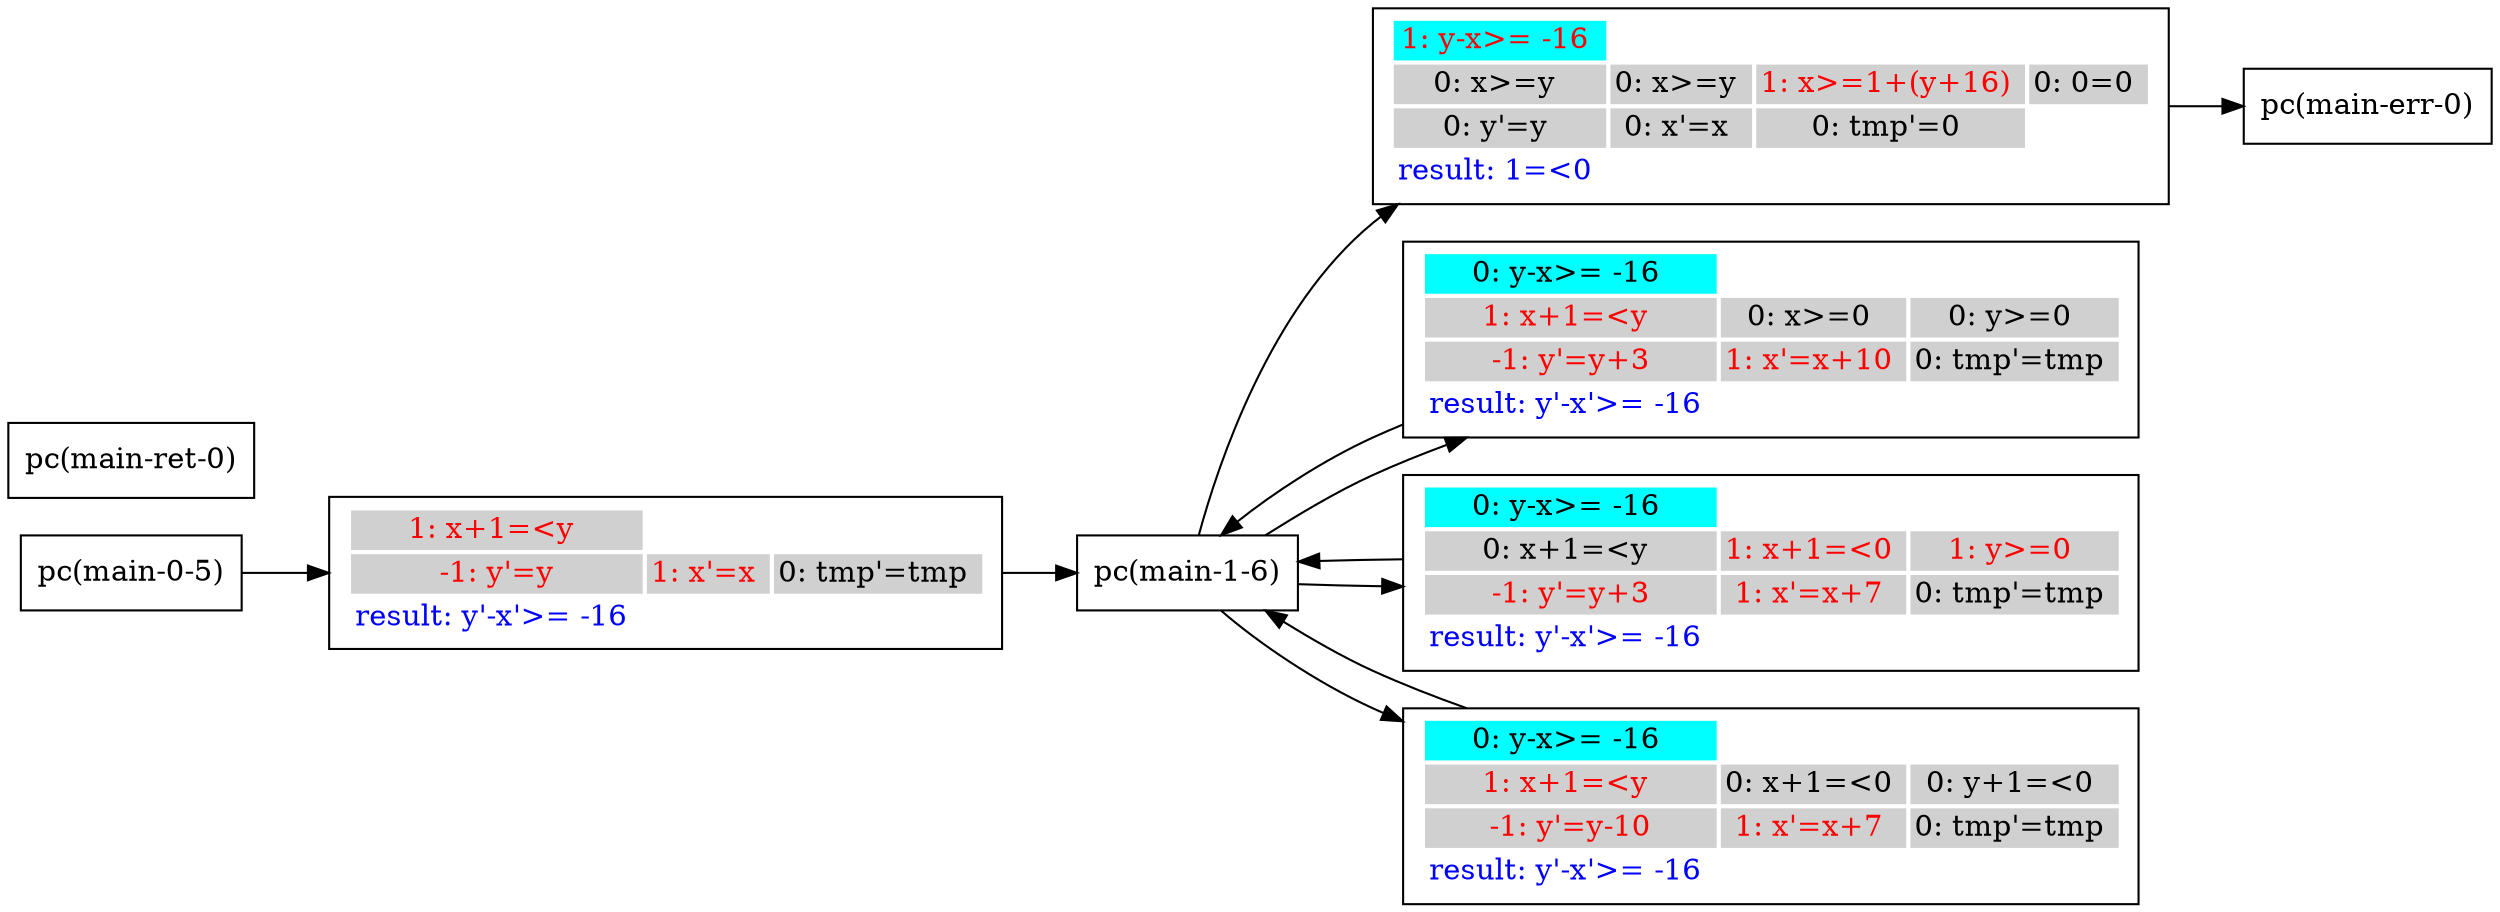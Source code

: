 digraph G {
 rankdir=LR 
 node [shape=box]
N1 [label="pc(main-0-5)"];
N3 [label="pc(main-1-6)"];
N5 [label="pc(main-err-0)"];
N7 [label="pc(main-ret-0)"];
N3 -> A1A0 ;
A1A0 -> N5 ;
A1A0 [ label=<<TABLE border="0"><TR><TD bgcolor = "#00FFFF"><FONT COLOR="red">1: y-x&#062;= -16 </FONT></TD></TR><TR><TD bgcolor = "#D0D0D0"><FONT COLOR="black">0: x&#062;=y </FONT></TD><TD bgcolor = "#D0D0D0"><FONT COLOR="black">0: x&#062;=y </FONT></TD><TD bgcolor = "#D0D0D0"><FONT COLOR="red">1: x&#062;=1+(y+16) </FONT></TD><TD bgcolor = "#D0D0D0"><FONT COLOR="black">0: 0=0 </FONT></TD></TR><TR><TD bgcolor = "#D0D0D0"><FONT COLOR="black">0: y'=y </FONT></TD><TD bgcolor = "#D0D0D0"><FONT COLOR="black">0: x'=x </FONT></TD><TD bgcolor = "#D0D0D0"><FONT COLOR="black">0: tmp'=0 </FONT></TD></TR><TR><TD bgcolor = "white"><FONT COLOR="blue">result: 1=&#060;0 </FONT></TD></TR></TABLE>>];
N3 -> A2A0 ;
A2A0 -> N3 ;
A2A0 [ label=<<TABLE border="0"><TR><TD bgcolor = "#00FFFF"><FONT COLOR="black">0: y-x&#062;= -16 </FONT></TD></TR><TR><TD bgcolor = "#D0D0D0"><FONT COLOR="red">1: x+1=&#060;y </FONT></TD><TD bgcolor = "#D0D0D0"><FONT COLOR="black">0: x&#062;=0 </FONT></TD><TD bgcolor = "#D0D0D0"><FONT COLOR="black">0: y&#062;=0 </FONT></TD></TR><TR><TD bgcolor = "#D0D0D0"><FONT COLOR="red"> -1: y'=y+3 </FONT></TD><TD bgcolor = "#D0D0D0"><FONT COLOR="red">1: x'=x+10 </FONT></TD><TD bgcolor = "#D0D0D0"><FONT COLOR="black">0: tmp'=tmp </FONT></TD></TR><TR><TD bgcolor = "white"><FONT COLOR="blue">result: y'-x'&#062;= -16 </FONT></TD></TR></TABLE>>];
N3 -> A3A0 ;
A3A0 -> N3 ;
A3A0 [ label=<<TABLE border="0"><TR><TD bgcolor = "#00FFFF"><FONT COLOR="black">0: y-x&#062;= -16 </FONT></TD></TR><TR><TD bgcolor = "#D0D0D0"><FONT COLOR="black">0: x+1=&#060;y </FONT></TD><TD bgcolor = "#D0D0D0"><FONT COLOR="red">1: x+1=&#060;0 </FONT></TD><TD bgcolor = "#D0D0D0"><FONT COLOR="red">1: y&#062;=0 </FONT></TD></TR><TR><TD bgcolor = "#D0D0D0"><FONT COLOR="red"> -1: y'=y+3 </FONT></TD><TD bgcolor = "#D0D0D0"><FONT COLOR="red">1: x'=x+7 </FONT></TD><TD bgcolor = "#D0D0D0"><FONT COLOR="black">0: tmp'=tmp </FONT></TD></TR><TR><TD bgcolor = "white"><FONT COLOR="blue">result: y'-x'&#062;= -16 </FONT></TD></TR></TABLE>>];
N3 -> A4A0 ;
A4A0 -> N3 ;
A4A0 [ label=<<TABLE border="0"><TR><TD bgcolor = "#00FFFF"><FONT COLOR="black">0: y-x&#062;= -16 </FONT></TD></TR><TR><TD bgcolor = "#D0D0D0"><FONT COLOR="red">1: x+1=&#060;y </FONT></TD><TD bgcolor = "#D0D0D0"><FONT COLOR="black">0: x+1=&#060;0 </FONT></TD><TD bgcolor = "#D0D0D0"><FONT COLOR="black">0: y+1=&#060;0 </FONT></TD></TR><TR><TD bgcolor = "#D0D0D0"><FONT COLOR="red"> -1: y'=y-10 </FONT></TD><TD bgcolor = "#D0D0D0"><FONT COLOR="red">1: x'=x+7 </FONT></TD><TD bgcolor = "#D0D0D0"><FONT COLOR="black">0: tmp'=tmp </FONT></TD></TR><TR><TD bgcolor = "white"><FONT COLOR="blue">result: y'-x'&#062;= -16 </FONT></TD></TR></TABLE>>];
N1 -> A5A0 ;
A5A0 -> N3 ;
A5A0 [ label=<<TABLE border="0"><TR><TD bgcolor = "#D0D0D0"><FONT COLOR="red">1: x+1=&#060;y </FONT></TD></TR><TR><TD bgcolor = "#D0D0D0"><FONT COLOR="red"> -1: y'=y </FONT></TD><TD bgcolor = "#D0D0D0"><FONT COLOR="red">1: x'=x </FONT></TD><TD bgcolor = "#D0D0D0"><FONT COLOR="black">0: tmp'=tmp </FONT></TD></TR><TR><TD bgcolor = "white"><FONT COLOR="blue">result: y'-x'&#062;= -16 </FONT></TD></TR></TABLE>>];
}
